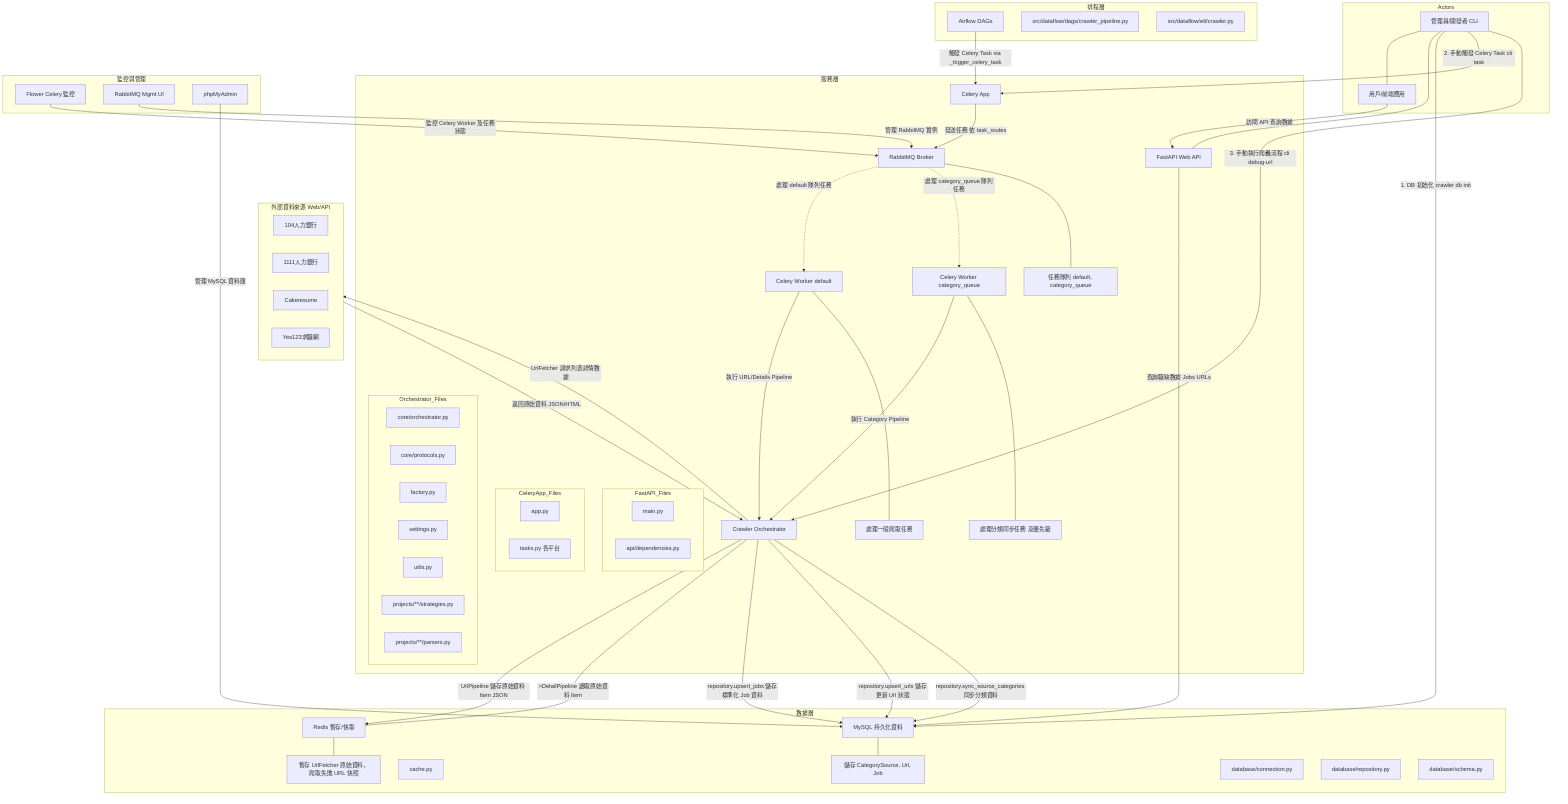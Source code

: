 flowchart TB
    %% Title (Mermaid 目前不支持 title 標籤，故以注釋表示)
    %% 多平台職缺爬蟲數據管道 - 資料流視覺化

    %% Actors
    subgraph Actors
        CLI_User["管理員/開發者 CLI"]
        Web_User["用戶/前端應用"]
    end

    %% External Sources
    subgraph ExternalSources["外部資料來源 Web/API"]
        P104["104人力銀行"]
        P1111["1111人力銀行"]
        PCake["Cakeresume"]
        PYes123["Yes123求職網"]
    end

    %% Service Layer
    subgraph ServiceLayer["服務層"]
        FastAPI["FastAPI Web API"]
        subgraph FastAPI_Files
            FastAPI_Main["main.py"]
            API_Deps["api/dependencies.py"]
        end

        CeleryApp["Celery App"]
        subgraph CeleryApp_Files
            Celery_App["app.py"]
            Platform_Tasks["tasks.py 各平台"]
        end

        RabbitMQ["RabbitMQ Broker"]
        note_RabbitMQ["任務隊列 default, category_queue"]

        WorkerDefault["Celery Worker default"]
        note_WorkerDefault["處理一般爬取任務"]

        WorkerCategory["Celery Worker category_queue"]
        note_WorkerCategory["處理分類同步任務 高優先級"]

        Orchestrator["Crawler Orchestrator"]
        subgraph Orchestrator_Files
            Orchestrator_Core["core/orchestrator.py"]
            Protocols["core/protocols.py"]
            Factory["factory.py"]
            Settings["settings.py"]
            Utils["utils.py"]
            Strategies["projects/**/strategies.py"]
            Parsers["projects/**/parsers.py"]
        end
    end

    %% Data Layer
    subgraph DataLayer["數據層"]
        Redis["Redis 暫存/快取"]
        note_Redis["暫存 UrlFetcher 原始資料，爬取失敗 URL 快照"]
        Redis_Cache["cache.py"]

        MySQL["MySQL 持久化資料"]
        note_MySQL["儲存 CategorySource, Url, Job"]
        DB_Conn["database/connection.py"]
        DB_Repo["database/repository.py"]
        DB_Schema["database/schema.py"]
    end

    %% Monitoring and Management
    subgraph Monitoring["監控與管理"]
        Flower["Flower Celery 監控"]
        RabbitMQMgmt["RabbitMQ Mgmt UI"]
        PhpMyAdmin["phpMyAdmin"]
    end

    %% Scheduling Layer
    subgraph Scheduling["排程層"]
        Airflow["Airflow DAGs"]
        Airflow_DAG["src/dataflow/dags/crawler_pipeline.py"]
        Airflow_ETL["src/dataflow/etl/crawler.py"]
    end

    %% Positioning (hidden edges for layout)
    CLI_User --- Web_User
    CLI_User --- FastAPI

    %% User interactions
    CLI_User -->|1. DB 初始化 crawler db init| MySQL
    CLI_User -->|2. 手動觸發 Celery Task cli task| CeleryApp
    CLI_User -->|3. 手動執行爬蟲流程 cli debug-url| Orchestrator

    Web_User -->|訪問 API 查詢數據| FastAPI

    %% Airflow triggers Celery
    Airflow -->|觸發 Celery Task via _trigger_celery_task| CeleryApp

    %% CeleryApp sends tasks to RabbitMQ
    CeleryApp -->|發送任務 依 task_routes| RabbitMQ
    RabbitMQ -.->|處理 default 隊列任務| WorkerDefault
    RabbitMQ -.->|處理 category_queue 隊列任務| WorkerCategory

    %% Workers execute pipelines
    WorkerDefault -->|執行 URL/Details Pipeline| Orchestrator
    WorkerCategory -->|執行 Category Pipeline| Orchestrator

    %% Orchestrator fetches data from external sources
    Orchestrator -->|UrlFetcher 請求列表詳情數據| ExternalSources
    ExternalSources -->|返回原始資料 JSON/HTML| Orchestrator

    %% Orchestrator stores and reads cache
    Orchestrator -->|UrlPipeline 儲存原始資料 Item JSON| Redis
    Orchestrator ---|>DetailPipeline 讀取原始資料 Item| Redis

    %% Orchestrator updates MySQL
    Orchestrator -->|repository.upsert_jobs 儲存標準化 Job 資料| MySQL
    Orchestrator -->|repository.upsert_urls 儲存更新 Url 狀態| MySQL
    Orchestrator -->|repository.sync_source_categories 同步分類資料| MySQL

    %% FastAPI queries MySQL
    FastAPI -->|查詢職缺數據 Jobs URLs| MySQL

    %% Monitoring tools interactions
    Flower -->|監控 Celery Worker 及任務狀態| RabbitMQ
    RabbitMQMgmt -->|管理 RabbitMQ 實例| RabbitMQ
    PhpMyAdmin -->|管理 MySQL 資料庫| MySQL

    %% Notes positioning
    RabbitMQ --- note_RabbitMQ
    WorkerDefault --- note_WorkerDefault
    WorkerCategory --- note_WorkerCategory
    Redis --- note_Redis
    MySQL --- note_MySQL